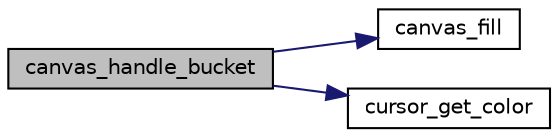 digraph "canvas_handle_bucket"
{
 // LATEX_PDF_SIZE
  edge [fontname="Helvetica",fontsize="10",labelfontname="Helvetica",labelfontsize="10"];
  node [fontname="Helvetica",fontsize="10",shape=record];
  rankdir="LR";
  Node1 [label="canvas_handle_bucket",height=0.2,width=0.4,color="black", fillcolor="grey75", style="filled", fontcolor="black",tooltip="Handles the filling of the canvas with the cursor color."];
  Node1 -> Node2 [color="midnightblue",fontsize="10",style="solid"];
  Node2 [label="canvas_fill",height=0.2,width=0.4,color="black", fillcolor="white", style="filled",URL="$group__canvas.html#ga638de35fdbe6db429ae8b24c98b9cc13",tooltip="Fills the entire screen with the given color and updates the \"canvas_background_color\" variable."];
  Node1 -> Node3 [color="midnightblue",fontsize="10",style="solid"];
  Node3 [label="cursor_get_color",height=0.2,width=0.4,color="black", fillcolor="white", style="filled",URL="$group__cursor.html#ga5f8c8d3eed096c6d94a911f9bfa72df4",tooltip="Returns the current color of the cursor."];
}
